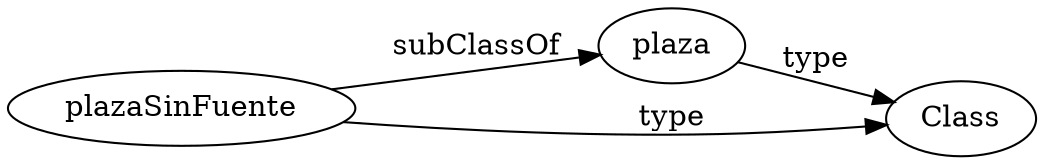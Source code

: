 digraph ar2dtool_diagram { 
rankdir=LR;
size="1000"
	"plaza" -> "Class" [ label = "type" ];
	"plazaSinFuente" -> "Class" [ label = "type" ];
	"plazaSinFuente" -> "plaza" [ label = "subClassOf" ];

}

